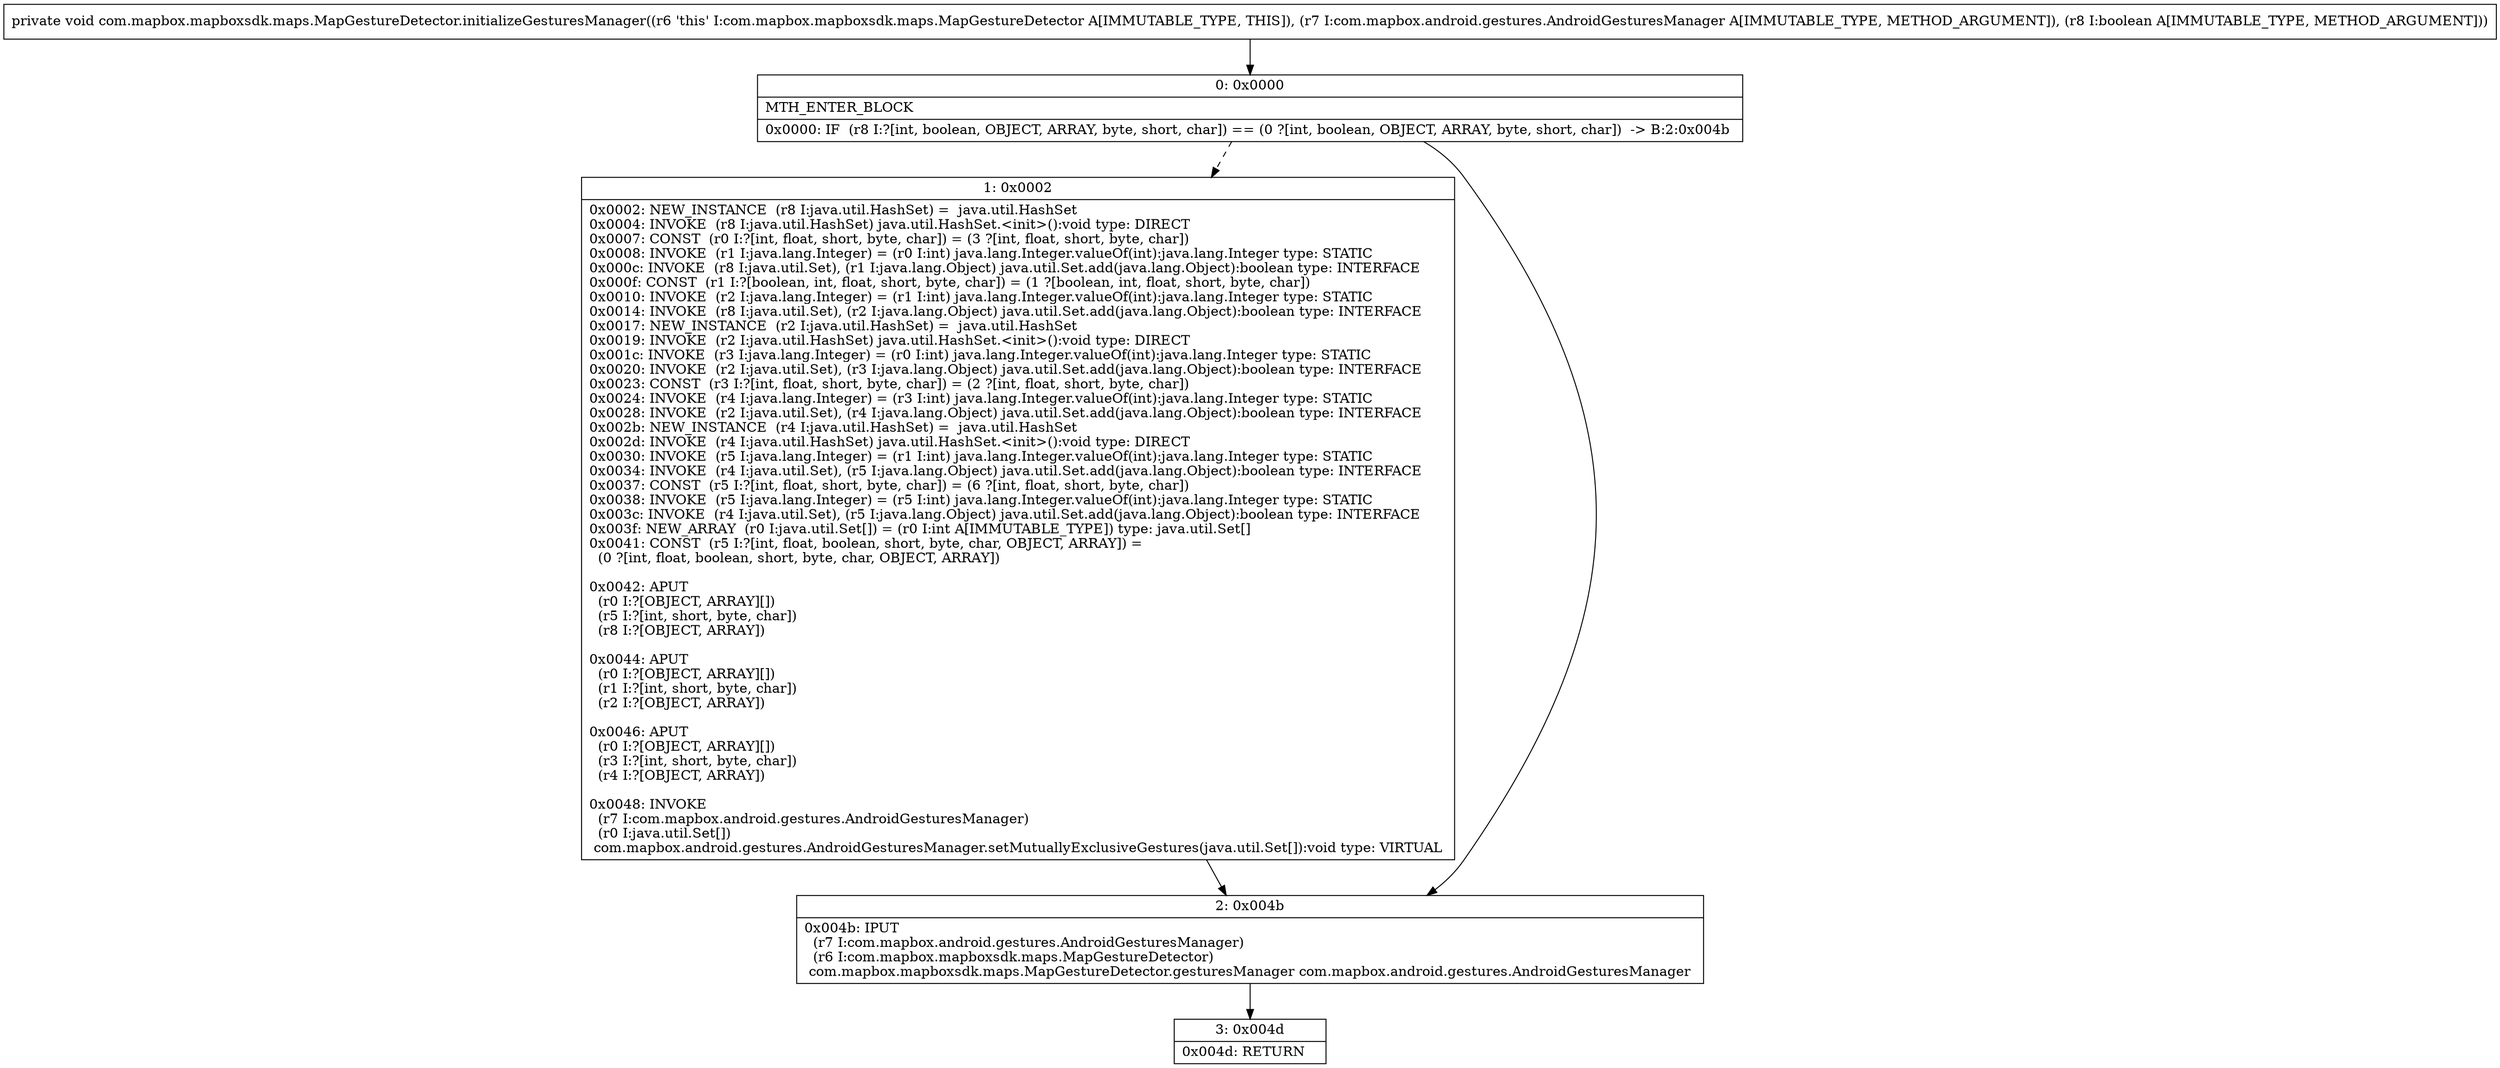 digraph "CFG forcom.mapbox.mapboxsdk.maps.MapGestureDetector.initializeGesturesManager(Lcom\/mapbox\/android\/gestures\/AndroidGesturesManager;Z)V" {
Node_0 [shape=record,label="{0\:\ 0x0000|MTH_ENTER_BLOCK\l|0x0000: IF  (r8 I:?[int, boolean, OBJECT, ARRAY, byte, short, char]) == (0 ?[int, boolean, OBJECT, ARRAY, byte, short, char])  \-\> B:2:0x004b \l}"];
Node_1 [shape=record,label="{1\:\ 0x0002|0x0002: NEW_INSTANCE  (r8 I:java.util.HashSet) =  java.util.HashSet \l0x0004: INVOKE  (r8 I:java.util.HashSet) java.util.HashSet.\<init\>():void type: DIRECT \l0x0007: CONST  (r0 I:?[int, float, short, byte, char]) = (3 ?[int, float, short, byte, char]) \l0x0008: INVOKE  (r1 I:java.lang.Integer) = (r0 I:int) java.lang.Integer.valueOf(int):java.lang.Integer type: STATIC \l0x000c: INVOKE  (r8 I:java.util.Set), (r1 I:java.lang.Object) java.util.Set.add(java.lang.Object):boolean type: INTERFACE \l0x000f: CONST  (r1 I:?[boolean, int, float, short, byte, char]) = (1 ?[boolean, int, float, short, byte, char]) \l0x0010: INVOKE  (r2 I:java.lang.Integer) = (r1 I:int) java.lang.Integer.valueOf(int):java.lang.Integer type: STATIC \l0x0014: INVOKE  (r8 I:java.util.Set), (r2 I:java.lang.Object) java.util.Set.add(java.lang.Object):boolean type: INTERFACE \l0x0017: NEW_INSTANCE  (r2 I:java.util.HashSet) =  java.util.HashSet \l0x0019: INVOKE  (r2 I:java.util.HashSet) java.util.HashSet.\<init\>():void type: DIRECT \l0x001c: INVOKE  (r3 I:java.lang.Integer) = (r0 I:int) java.lang.Integer.valueOf(int):java.lang.Integer type: STATIC \l0x0020: INVOKE  (r2 I:java.util.Set), (r3 I:java.lang.Object) java.util.Set.add(java.lang.Object):boolean type: INTERFACE \l0x0023: CONST  (r3 I:?[int, float, short, byte, char]) = (2 ?[int, float, short, byte, char]) \l0x0024: INVOKE  (r4 I:java.lang.Integer) = (r3 I:int) java.lang.Integer.valueOf(int):java.lang.Integer type: STATIC \l0x0028: INVOKE  (r2 I:java.util.Set), (r4 I:java.lang.Object) java.util.Set.add(java.lang.Object):boolean type: INTERFACE \l0x002b: NEW_INSTANCE  (r4 I:java.util.HashSet) =  java.util.HashSet \l0x002d: INVOKE  (r4 I:java.util.HashSet) java.util.HashSet.\<init\>():void type: DIRECT \l0x0030: INVOKE  (r5 I:java.lang.Integer) = (r1 I:int) java.lang.Integer.valueOf(int):java.lang.Integer type: STATIC \l0x0034: INVOKE  (r4 I:java.util.Set), (r5 I:java.lang.Object) java.util.Set.add(java.lang.Object):boolean type: INTERFACE \l0x0037: CONST  (r5 I:?[int, float, short, byte, char]) = (6 ?[int, float, short, byte, char]) \l0x0038: INVOKE  (r5 I:java.lang.Integer) = (r5 I:int) java.lang.Integer.valueOf(int):java.lang.Integer type: STATIC \l0x003c: INVOKE  (r4 I:java.util.Set), (r5 I:java.lang.Object) java.util.Set.add(java.lang.Object):boolean type: INTERFACE \l0x003f: NEW_ARRAY  (r0 I:java.util.Set[]) = (r0 I:int A[IMMUTABLE_TYPE]) type: java.util.Set[] \l0x0041: CONST  (r5 I:?[int, float, boolean, short, byte, char, OBJECT, ARRAY]) = \l  (0 ?[int, float, boolean, short, byte, char, OBJECT, ARRAY])\l \l0x0042: APUT  \l  (r0 I:?[OBJECT, ARRAY][])\l  (r5 I:?[int, short, byte, char])\l  (r8 I:?[OBJECT, ARRAY])\l \l0x0044: APUT  \l  (r0 I:?[OBJECT, ARRAY][])\l  (r1 I:?[int, short, byte, char])\l  (r2 I:?[OBJECT, ARRAY])\l \l0x0046: APUT  \l  (r0 I:?[OBJECT, ARRAY][])\l  (r3 I:?[int, short, byte, char])\l  (r4 I:?[OBJECT, ARRAY])\l \l0x0048: INVOKE  \l  (r7 I:com.mapbox.android.gestures.AndroidGesturesManager)\l  (r0 I:java.util.Set[])\l com.mapbox.android.gestures.AndroidGesturesManager.setMutuallyExclusiveGestures(java.util.Set[]):void type: VIRTUAL \l}"];
Node_2 [shape=record,label="{2\:\ 0x004b|0x004b: IPUT  \l  (r7 I:com.mapbox.android.gestures.AndroidGesturesManager)\l  (r6 I:com.mapbox.mapboxsdk.maps.MapGestureDetector)\l com.mapbox.mapboxsdk.maps.MapGestureDetector.gesturesManager com.mapbox.android.gestures.AndroidGesturesManager \l}"];
Node_3 [shape=record,label="{3\:\ 0x004d|0x004d: RETURN   \l}"];
MethodNode[shape=record,label="{private void com.mapbox.mapboxsdk.maps.MapGestureDetector.initializeGesturesManager((r6 'this' I:com.mapbox.mapboxsdk.maps.MapGestureDetector A[IMMUTABLE_TYPE, THIS]), (r7 I:com.mapbox.android.gestures.AndroidGesturesManager A[IMMUTABLE_TYPE, METHOD_ARGUMENT]), (r8 I:boolean A[IMMUTABLE_TYPE, METHOD_ARGUMENT])) }"];
MethodNode -> Node_0;
Node_0 -> Node_1[style=dashed];
Node_0 -> Node_2;
Node_1 -> Node_2;
Node_2 -> Node_3;
}


